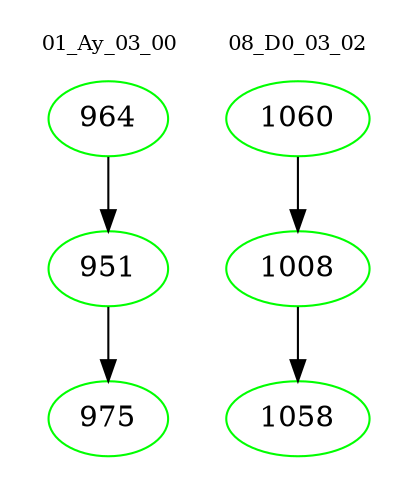 digraph{
subgraph cluster_0 {
color = white
label = "01_Ay_03_00";
fontsize=10;
T0_964 [label="964", color="green"]
T0_964 -> T0_951 [color="black"]
T0_951 [label="951", color="green"]
T0_951 -> T0_975 [color="black"]
T0_975 [label="975", color="green"]
}
subgraph cluster_1 {
color = white
label = "08_D0_03_02";
fontsize=10;
T1_1060 [label="1060", color="green"]
T1_1060 -> T1_1008 [color="black"]
T1_1008 [label="1008", color="green"]
T1_1008 -> T1_1058 [color="black"]
T1_1058 [label="1058", color="green"]
}
}
